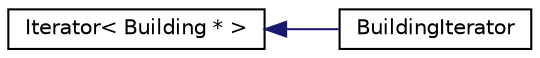 digraph "Graphical Class Hierarchy"
{
 // LATEX_PDF_SIZE
  edge [fontname="Helvetica",fontsize="10",labelfontname="Helvetica",labelfontsize="10"];
  node [fontname="Helvetica",fontsize="10",shape=record];
  rankdir="LR";
  Node0 [label="Iterator\< Building * \>",height=0.2,width=0.4,color="black", fillcolor="white", style="filled",URL="$classIterator.html",tooltip=" "];
  Node0 -> Node1 [dir="back",color="midnightblue",fontsize="10",style="solid",fontname="Helvetica"];
  Node1 [label="BuildingIterator",height=0.2,width=0.4,color="black", fillcolor="white", style="filled",URL="$classBuildingIterator.html",tooltip="Iterator class for iterating over a collection of Building pointers."];
}

